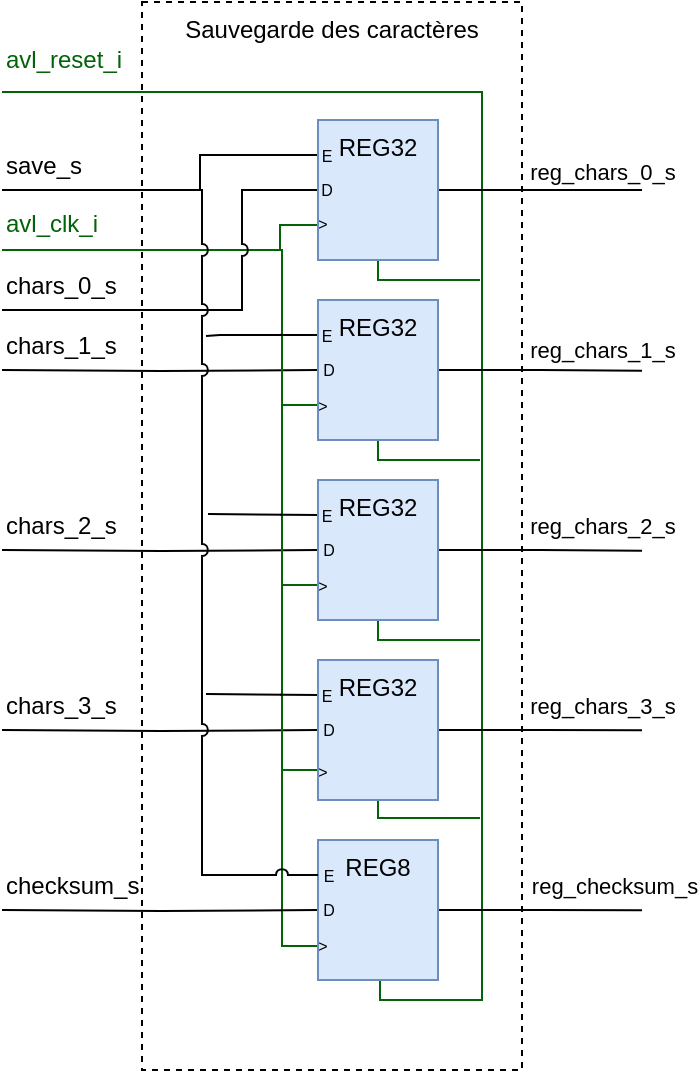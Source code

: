 <mxfile version="25.0.2">
  <diagram name="Page-1" id="7e0a89b8-554c-2b80-1dc8-d5c74ca68de4">
    <mxGraphModel dx="1167" dy="699" grid="1" gridSize="10" guides="1" tooltips="1" connect="1" arrows="1" fold="1" page="1" pageScale="1" pageWidth="1100" pageHeight="850" background="none" math="0" shadow="0">
      <root>
        <mxCell id="0" />
        <mxCell id="1" parent="0" />
        <mxCell id="XHX2PYXIuK75eWWbDR1B-70" value="Sauvegarde des caractères" style="rounded=0;whiteSpace=wrap;html=1;verticalAlign=top;dashed=1;" vertex="1" parent="1">
          <mxGeometry x="350" y="196" width="190" height="534" as="geometry" />
        </mxCell>
        <mxCell id="XHX2PYXIuK75eWWbDR1B-1" value="" style="endArrow=none;html=1;rounded=0;edgeStyle=orthogonalEdgeStyle;entryX=0;entryY=0.75;entryDx=0;entryDy=0;entryPerimeter=0;strokeColor=#026309;" edge="1" parent="1" target="XHX2PYXIuK75eWWbDR1B-28">
          <mxGeometry width="50" height="50" relative="1" as="geometry">
            <mxPoint x="280" y="320" as="sourcePoint" />
            <mxPoint x="439" y="367.5" as="targetPoint" />
            <Array as="points">
              <mxPoint x="420" y="320" />
              <mxPoint x="420" y="668" />
              <mxPoint x="439" y="668" />
            </Array>
          </mxGeometry>
        </mxCell>
        <mxCell id="XHX2PYXIuK75eWWbDR1B-3" value="avl_clk_i" style="text;strokeColor=none;align=left;fillColor=none;html=1;verticalAlign=middle;whiteSpace=wrap;rounded=0;fontColor=#026309;" vertex="1" parent="1">
          <mxGeometry x="280" y="292" width="70" height="30" as="geometry" />
        </mxCell>
        <mxCell id="XHX2PYXIuK75eWWbDR1B-4" value="" style="endArrow=none;html=1;rounded=0;edgeStyle=orthogonalEdgeStyle;entryX=0.5;entryY=1;entryDx=0;entryDy=0;entryPerimeter=0;strokeColor=#026309;" edge="1" parent="1" target="XHX2PYXIuK75eWWbDR1B-28">
          <mxGeometry width="50" height="50" relative="1" as="geometry">
            <mxPoint x="280" y="241" as="sourcePoint" />
            <mxPoint x="240" y="240" as="targetPoint" />
            <Array as="points">
              <mxPoint x="520" y="241" />
              <mxPoint x="520" y="695" />
              <mxPoint x="469" y="695" />
            </Array>
          </mxGeometry>
        </mxCell>
        <mxCell id="XHX2PYXIuK75eWWbDR1B-5" value="avl_reset_i" style="text;html=1;align=left;verticalAlign=middle;resizable=0;points=[];autosize=1;strokeColor=none;fillColor=none;fontColor=#026309;" vertex="1" parent="1">
          <mxGeometry x="280" y="210" width="80" height="30" as="geometry" />
        </mxCell>
        <mxCell id="XHX2PYXIuK75eWWbDR1B-8" value="save_s" style="text;strokeColor=none;align=left;fillColor=none;html=1;verticalAlign=middle;whiteSpace=wrap;rounded=0;" vertex="1" parent="1">
          <mxGeometry x="280" y="263" width="60" height="30" as="geometry" />
        </mxCell>
        <mxCell id="XHX2PYXIuK75eWWbDR1B-10" value="" style="endArrow=none;html=1;rounded=0;edgeStyle=orthogonalEdgeStyle;entryX=0;entryY=0.5;entryDx=0;entryDy=0;entryPerimeter=0;jumpStyle=arc;" edge="1" parent="1" target="XHX2PYXIuK75eWWbDR1B-24">
          <mxGeometry width="50" height="50" relative="1" as="geometry">
            <mxPoint x="280" y="350" as="sourcePoint" />
            <mxPoint x="240" y="350" as="targetPoint" />
            <Array as="points">
              <mxPoint x="400" y="350" />
              <mxPoint x="400" y="290" />
            </Array>
          </mxGeometry>
        </mxCell>
        <mxCell id="XHX2PYXIuK75eWWbDR1B-12" value="chars_0_s" style="text;html=1;align=left;verticalAlign=middle;resizable=0;points=[];autosize=1;strokeColor=none;fillColor=none;" vertex="1" parent="1">
          <mxGeometry x="280" y="323" width="80" height="30" as="geometry" />
        </mxCell>
        <mxCell id="XHX2PYXIuK75eWWbDR1B-14" value="" style="endArrow=none;html=1;rounded=0;entryX=0;entryY=0.5;entryDx=0;entryDy=0;entryPerimeter=0;edgeStyle=orthogonalEdgeStyle;" edge="1" parent="1" target="XHX2PYXIuK75eWWbDR1B-25">
          <mxGeometry width="50" height="50" relative="1" as="geometry">
            <mxPoint x="280" y="380" as="sourcePoint" />
            <mxPoint x="240" y="380" as="targetPoint" />
          </mxGeometry>
        </mxCell>
        <mxCell id="XHX2PYXIuK75eWWbDR1B-15" value="chars_1_s" style="text;html=1;align=left;verticalAlign=middle;resizable=0;points=[];autosize=1;strokeColor=none;fillColor=none;" vertex="1" parent="1">
          <mxGeometry x="280" y="353" width="80" height="30" as="geometry" />
        </mxCell>
        <mxCell id="XHX2PYXIuK75eWWbDR1B-16" value="" style="endArrow=none;html=1;rounded=0;edgeStyle=orthogonalEdgeStyle;entryX=0;entryY=0.5;entryDx=0;entryDy=0;entryPerimeter=0;" edge="1" parent="1" target="XHX2PYXIuK75eWWbDR1B-26">
          <mxGeometry width="50" height="50" relative="1" as="geometry">
            <mxPoint x="280" y="470" as="sourcePoint" />
            <mxPoint x="240" y="465" as="targetPoint" />
          </mxGeometry>
        </mxCell>
        <mxCell id="XHX2PYXIuK75eWWbDR1B-17" value="" style="endArrow=none;html=1;rounded=0;edgeStyle=orthogonalEdgeStyle;entryX=0;entryY=0.5;entryDx=0;entryDy=0;entryPerimeter=0;" edge="1" parent="1" target="XHX2PYXIuK75eWWbDR1B-27">
          <mxGeometry width="50" height="50" relative="1" as="geometry">
            <mxPoint x="280" y="560" as="sourcePoint" />
            <mxPoint x="240" y="564.17" as="targetPoint" />
          </mxGeometry>
        </mxCell>
        <mxCell id="XHX2PYXIuK75eWWbDR1B-18" value="" style="endArrow=none;html=1;rounded=0;edgeStyle=orthogonalEdgeStyle;entryX=0;entryY=0.5;entryDx=0;entryDy=0;entryPerimeter=0;" edge="1" parent="1" target="XHX2PYXIuK75eWWbDR1B-28">
          <mxGeometry width="50" height="50" relative="1" as="geometry">
            <mxPoint x="280" y="650" as="sourcePoint" />
            <mxPoint x="240" y="650" as="targetPoint" />
          </mxGeometry>
        </mxCell>
        <mxCell id="XHX2PYXIuK75eWWbDR1B-20" value="chars_2_s" style="text;html=1;align=left;verticalAlign=middle;resizable=0;points=[];autosize=1;strokeColor=none;fillColor=none;" vertex="1" parent="1">
          <mxGeometry x="280" y="443" width="80" height="30" as="geometry" />
        </mxCell>
        <mxCell id="XHX2PYXIuK75eWWbDR1B-22" value="chars_3_s" style="text;html=1;align=left;verticalAlign=middle;resizable=0;points=[];autosize=1;strokeColor=none;fillColor=none;" vertex="1" parent="1">
          <mxGeometry x="280" y="533" width="80" height="30" as="geometry" />
        </mxCell>
        <mxCell id="XHX2PYXIuK75eWWbDR1B-23" value="checksum_s" style="text;html=1;align=left;verticalAlign=middle;resizable=0;points=[];autosize=1;strokeColor=none;fillColor=none;" vertex="1" parent="1">
          <mxGeometry x="280" y="623" width="90" height="30" as="geometry" />
        </mxCell>
        <mxCell id="XHX2PYXIuK75eWWbDR1B-29" style="edgeStyle=orthogonalEdgeStyle;rounded=0;orthogonalLoop=1;jettySize=auto;html=1;exitX=0;exitY=0.75;exitDx=0;exitDy=0;exitPerimeter=0;jumpStyle=arc;endArrow=none;endFill=0;strokeColor=#026309;" edge="1" parent="1" source="XHX2PYXIuK75eWWbDR1B-24">
          <mxGeometry relative="1" as="geometry">
            <mxPoint x="419" y="320" as="targetPoint" />
            <Array as="points">
              <mxPoint x="419" y="308" />
            </Array>
          </mxGeometry>
        </mxCell>
        <mxCell id="XHX2PYXIuK75eWWbDR1B-37" style="edgeStyle=orthogonalEdgeStyle;rounded=0;orthogonalLoop=1;jettySize=auto;html=1;exitX=0;exitY=0.25;exitDx=0;exitDy=0;exitPerimeter=0;endArrow=none;endFill=0;" edge="1" parent="1" source="XHX2PYXIuK75eWWbDR1B-24">
          <mxGeometry relative="1" as="geometry">
            <mxPoint x="379" y="290" as="targetPoint" />
            <Array as="points">
              <mxPoint x="379" y="273" />
            </Array>
          </mxGeometry>
        </mxCell>
        <mxCell id="XHX2PYXIuK75eWWbDR1B-38" style="edgeStyle=orthogonalEdgeStyle;rounded=0;orthogonalLoop=1;jettySize=auto;html=1;exitX=0.5;exitY=1;exitDx=0;exitDy=0;exitPerimeter=0;strokeColor=#026309;endArrow=none;endFill=0;" edge="1" parent="1" source="XHX2PYXIuK75eWWbDR1B-24">
          <mxGeometry relative="1" as="geometry">
            <mxPoint x="519" y="335" as="targetPoint" />
            <Array as="points">
              <mxPoint x="468" y="335" />
            </Array>
          </mxGeometry>
        </mxCell>
        <mxCell id="XHX2PYXIuK75eWWbDR1B-60" style="edgeStyle=orthogonalEdgeStyle;rounded=0;orthogonalLoop=1;jettySize=auto;html=1;exitX=1;exitY=0.5;exitDx=0;exitDy=0;exitPerimeter=0;fontColor=#026309;endArrow=none;endFill=0;" edge="1" parent="1" source="XHX2PYXIuK75eWWbDR1B-24">
          <mxGeometry relative="1" as="geometry">
            <mxPoint x="600" y="290" as="targetPoint" />
          </mxGeometry>
        </mxCell>
        <mxCell id="XHX2PYXIuK75eWWbDR1B-63" value="reg_chars_0_s" style="edgeLabel;html=1;align=center;verticalAlign=middle;resizable=0;points=[];" vertex="1" connectable="0" parent="XHX2PYXIuK75eWWbDR1B-60">
          <mxGeometry x="0.29" y="-1" relative="1" as="geometry">
            <mxPoint x="16" y="-11" as="offset" />
          </mxGeometry>
        </mxCell>
        <mxCell id="XHX2PYXIuK75eWWbDR1B-24" value="REG32" style="rounded=0;whiteSpace=wrap;html=1;verticalAlign=top;fillColor=#dae8fc;strokeColor=#6c8ebf;points=[[0,0.25,0,0,0],[0,0.5,0,0,0],[0,0.75,0,0,0],[0.5,1,0,0,0],[1,0.5,0,0,0]];" vertex="1" parent="1">
          <mxGeometry x="438" y="255" width="60" height="70" as="geometry" />
        </mxCell>
        <mxCell id="XHX2PYXIuK75eWWbDR1B-30" style="edgeStyle=orthogonalEdgeStyle;rounded=0;orthogonalLoop=1;jettySize=auto;html=1;exitX=0;exitY=0.75;exitDx=0;exitDy=0;exitPerimeter=0;endArrow=none;endFill=0;strokeColor=#026309;" edge="1" parent="1" source="XHX2PYXIuK75eWWbDR1B-25">
          <mxGeometry relative="1" as="geometry">
            <mxPoint x="419" y="362.4" as="targetPoint" />
            <Array as="points">
              <mxPoint x="420" y="398" />
              <mxPoint x="420" y="362" />
            </Array>
          </mxGeometry>
        </mxCell>
        <mxCell id="XHX2PYXIuK75eWWbDR1B-36" style="edgeStyle=orthogonalEdgeStyle;rounded=0;orthogonalLoop=1;jettySize=auto;html=1;exitX=0;exitY=0.25;exitDx=0;exitDy=0;exitPerimeter=0;endArrow=none;endFill=0;" edge="1" parent="1" source="XHX2PYXIuK75eWWbDR1B-25">
          <mxGeometry relative="1" as="geometry">
            <mxPoint x="382" y="363" as="targetPoint" />
            <Array as="points">
              <mxPoint x="389" y="363" />
              <mxPoint x="379" y="363" />
            </Array>
          </mxGeometry>
        </mxCell>
        <mxCell id="XHX2PYXIuK75eWWbDR1B-39" style="edgeStyle=orthogonalEdgeStyle;rounded=0;orthogonalLoop=1;jettySize=auto;html=1;exitX=0.5;exitY=1;exitDx=0;exitDy=0;exitPerimeter=0;strokeColor=#026309;endArrow=none;endFill=0;" edge="1" parent="1" source="XHX2PYXIuK75eWWbDR1B-25">
          <mxGeometry relative="1" as="geometry">
            <mxPoint x="519" y="425" as="targetPoint" />
            <Array as="points">
              <mxPoint x="468" y="425" />
              <mxPoint x="519" y="425" />
            </Array>
          </mxGeometry>
        </mxCell>
        <mxCell id="XHX2PYXIuK75eWWbDR1B-61" style="edgeStyle=orthogonalEdgeStyle;rounded=0;orthogonalLoop=1;jettySize=auto;html=1;exitX=1;exitY=0.5;exitDx=0;exitDy=0;exitPerimeter=0;fontColor=#026309;endArrow=none;endFill=0;" edge="1" parent="1" source="XHX2PYXIuK75eWWbDR1B-25">
          <mxGeometry relative="1" as="geometry">
            <mxPoint x="600" y="380.333" as="targetPoint" />
          </mxGeometry>
        </mxCell>
        <mxCell id="XHX2PYXIuK75eWWbDR1B-25" value="REG32" style="rounded=0;whiteSpace=wrap;html=1;verticalAlign=top;fillColor=#dae8fc;strokeColor=#6c8ebf;points=[[0,0.25,0,0,0],[0,0.5,0,0,0],[0,0.75,0,0,0],[0.5,1,0,0,0],[1,0.5,0,0,0]];" vertex="1" parent="1">
          <mxGeometry x="438" y="345" width="60" height="70" as="geometry" />
        </mxCell>
        <mxCell id="XHX2PYXIuK75eWWbDR1B-31" style="edgeStyle=orthogonalEdgeStyle;rounded=0;orthogonalLoop=1;jettySize=auto;html=1;exitX=0;exitY=0.75;exitDx=0;exitDy=0;exitPerimeter=0;endArrow=none;endFill=0;strokeColor=#026309;" edge="1" parent="1" source="XHX2PYXIuK75eWWbDR1B-26">
          <mxGeometry relative="1" as="geometry">
            <mxPoint x="419" y="452.4" as="targetPoint" />
            <Array as="points">
              <mxPoint x="420" y="488" />
              <mxPoint x="420" y="452" />
            </Array>
          </mxGeometry>
        </mxCell>
        <mxCell id="XHX2PYXIuK75eWWbDR1B-35" style="edgeStyle=orthogonalEdgeStyle;rounded=0;orthogonalLoop=1;jettySize=auto;html=1;exitX=0;exitY=0.25;exitDx=0;exitDy=0;exitPerimeter=0;endArrow=none;endFill=0;" edge="1" parent="1" source="XHX2PYXIuK75eWWbDR1B-26">
          <mxGeometry relative="1" as="geometry">
            <mxPoint x="383" y="452" as="targetPoint" />
          </mxGeometry>
        </mxCell>
        <mxCell id="XHX2PYXIuK75eWWbDR1B-40" style="edgeStyle=orthogonalEdgeStyle;rounded=0;orthogonalLoop=1;jettySize=auto;html=1;exitX=0.5;exitY=1;exitDx=0;exitDy=0;exitPerimeter=0;strokeColor=#026309;endArrow=none;endFill=0;" edge="1" parent="1" source="XHX2PYXIuK75eWWbDR1B-26">
          <mxGeometry relative="1" as="geometry">
            <mxPoint x="519" y="515" as="targetPoint" />
            <Array as="points">
              <mxPoint x="468" y="515" />
            </Array>
          </mxGeometry>
        </mxCell>
        <mxCell id="XHX2PYXIuK75eWWbDR1B-62" style="edgeStyle=orthogonalEdgeStyle;rounded=0;orthogonalLoop=1;jettySize=auto;html=1;exitX=1;exitY=0.5;exitDx=0;exitDy=0;exitPerimeter=0;fontColor=#026309;endArrow=none;endFill=0;" edge="1" parent="1" source="XHX2PYXIuK75eWWbDR1B-26">
          <mxGeometry relative="1" as="geometry">
            <mxPoint x="600" y="470.333" as="targetPoint" />
          </mxGeometry>
        </mxCell>
        <mxCell id="XHX2PYXIuK75eWWbDR1B-26" value="REG32" style="rounded=0;whiteSpace=wrap;html=1;verticalAlign=top;fillColor=#dae8fc;strokeColor=#6c8ebf;points=[[0,0.25,0,0,0],[0,0.5,0,0,0],[0,0.75,0,0,0],[0.5,1,0,0,0],[1,0.5,0,0,0]];" vertex="1" parent="1">
          <mxGeometry x="438" y="435" width="60" height="70" as="geometry" />
        </mxCell>
        <mxCell id="XHX2PYXIuK75eWWbDR1B-32" style="edgeStyle=orthogonalEdgeStyle;rounded=0;orthogonalLoop=1;jettySize=auto;html=1;exitX=0;exitY=0.75;exitDx=0;exitDy=0;exitPerimeter=0;endArrow=none;endFill=0;strokeColor=#026309;" edge="1" parent="1" source="XHX2PYXIuK75eWWbDR1B-27">
          <mxGeometry relative="1" as="geometry">
            <mxPoint x="419" y="542.4" as="targetPoint" />
            <Array as="points">
              <mxPoint x="438" y="580" />
              <mxPoint x="420" y="580" />
              <mxPoint x="420" y="542" />
            </Array>
          </mxGeometry>
        </mxCell>
        <mxCell id="XHX2PYXIuK75eWWbDR1B-34" style="edgeStyle=orthogonalEdgeStyle;rounded=0;orthogonalLoop=1;jettySize=auto;html=1;exitX=0;exitY=0.25;exitDx=0;exitDy=0;exitPerimeter=0;endArrow=none;endFill=0;" edge="1" parent="1" source="XHX2PYXIuK75eWWbDR1B-27">
          <mxGeometry relative="1" as="geometry">
            <mxPoint x="382" y="542" as="targetPoint" />
          </mxGeometry>
        </mxCell>
        <mxCell id="XHX2PYXIuK75eWWbDR1B-41" style="edgeStyle=orthogonalEdgeStyle;rounded=0;orthogonalLoop=1;jettySize=auto;html=1;exitX=0.5;exitY=1;exitDx=0;exitDy=0;exitPerimeter=0;strokeColor=#026309;endArrow=none;endFill=0;" edge="1" parent="1" source="XHX2PYXIuK75eWWbDR1B-27">
          <mxGeometry relative="1" as="geometry">
            <mxPoint x="519" y="604" as="targetPoint" />
            <Array as="points">
              <mxPoint x="468" y="604" />
              <mxPoint x="519" y="604" />
            </Array>
          </mxGeometry>
        </mxCell>
        <mxCell id="XHX2PYXIuK75eWWbDR1B-66" style="edgeStyle=orthogonalEdgeStyle;rounded=0;orthogonalLoop=1;jettySize=auto;html=1;exitX=1;exitY=0.5;exitDx=0;exitDy=0;exitPerimeter=0;fontColor=#026309;endArrow=none;endFill=0;" edge="1" parent="1" source="XHX2PYXIuK75eWWbDR1B-27">
          <mxGeometry relative="1" as="geometry">
            <mxPoint x="600" y="560.125" as="targetPoint" />
          </mxGeometry>
        </mxCell>
        <mxCell id="XHX2PYXIuK75eWWbDR1B-27" value="REG32" style="rounded=0;whiteSpace=wrap;html=1;verticalAlign=top;fillColor=#dae8fc;strokeColor=#6c8ebf;points=[[0,0.25,0,0,0],[0,0.5,0,0,0],[0,0.75,0,0,0],[0.5,1,0,0,0],[1,0.5,0,0,0]];" vertex="1" parent="1">
          <mxGeometry x="438" y="525" width="60" height="70" as="geometry" />
        </mxCell>
        <mxCell id="XHX2PYXIuK75eWWbDR1B-68" style="edgeStyle=orthogonalEdgeStyle;rounded=0;orthogonalLoop=1;jettySize=auto;html=1;exitX=1;exitY=0.5;exitDx=0;exitDy=0;exitPerimeter=0;fontColor=#026309;endArrow=none;endFill=0;" edge="1" parent="1" source="XHX2PYXIuK75eWWbDR1B-28">
          <mxGeometry relative="1" as="geometry">
            <mxPoint x="600" y="650.125" as="targetPoint" />
          </mxGeometry>
        </mxCell>
        <mxCell id="XHX2PYXIuK75eWWbDR1B-28" value="REG8" style="rounded=0;whiteSpace=wrap;html=1;verticalAlign=top;fillColor=#dae8fc;strokeColor=#6c8ebf;points=[[0,0.25,0,0,0],[0,0.5,0,0,0],[0,0.75,0,0,0],[0.5,1,0,0,0],[1,0.5,0,0,0]];" vertex="1" parent="1">
          <mxGeometry x="438" y="615" width="60" height="70" as="geometry" />
        </mxCell>
        <mxCell id="XHX2PYXIuK75eWWbDR1B-33" value="" style="endArrow=none;html=1;rounded=0;edgeStyle=orthogonalEdgeStyle;entryX=0;entryY=0.25;entryDx=0;entryDy=0;entryPerimeter=0;jumpStyle=arc;" edge="1" parent="1" target="XHX2PYXIuK75eWWbDR1B-28">
          <mxGeometry width="50" height="50" relative="1" as="geometry">
            <mxPoint x="280" y="290" as="sourcePoint" />
            <mxPoint x="439" y="229" as="targetPoint" />
            <Array as="points">
              <mxPoint x="380" y="290" />
              <mxPoint x="380" y="633" />
            </Array>
          </mxGeometry>
        </mxCell>
        <mxCell id="XHX2PYXIuK75eWWbDR1B-43" value="E" style="text;html=1;align=center;verticalAlign=middle;resizable=0;points=[];autosize=1;strokeColor=none;fillColor=none;fontSize=8;" vertex="1" parent="1">
          <mxGeometry x="427" y="263" width="30" height="20" as="geometry" />
        </mxCell>
        <mxCell id="XHX2PYXIuK75eWWbDR1B-44" value="E" style="text;html=1;align=center;verticalAlign=middle;resizable=0;points=[];autosize=1;strokeColor=none;fillColor=none;fontSize=8;" vertex="1" parent="1">
          <mxGeometry x="427" y="353" width="30" height="20" as="geometry" />
        </mxCell>
        <mxCell id="XHX2PYXIuK75eWWbDR1B-45" value="E" style="text;html=1;align=center;verticalAlign=middle;resizable=0;points=[];autosize=1;strokeColor=none;fillColor=none;fontSize=8;" vertex="1" parent="1">
          <mxGeometry x="427" y="443" width="30" height="20" as="geometry" />
        </mxCell>
        <mxCell id="XHX2PYXIuK75eWWbDR1B-46" value="E" style="text;html=1;align=center;verticalAlign=middle;resizable=0;points=[];autosize=1;strokeColor=none;fillColor=none;fontSize=8;" vertex="1" parent="1">
          <mxGeometry x="428" y="623" width="30" height="20" as="geometry" />
        </mxCell>
        <mxCell id="XHX2PYXIuK75eWWbDR1B-47" value="E" style="text;html=1;align=center;verticalAlign=middle;resizable=0;points=[];autosize=1;strokeColor=none;fillColor=none;fontSize=8;" vertex="1" parent="1">
          <mxGeometry x="427" y="533" width="30" height="20" as="geometry" />
        </mxCell>
        <mxCell id="XHX2PYXIuK75eWWbDR1B-48" value="D" style="text;html=1;align=center;verticalAlign=middle;resizable=0;points=[];autosize=1;strokeColor=none;fillColor=none;fontSize=8;" vertex="1" parent="1">
          <mxGeometry x="427" y="280" width="30" height="20" as="geometry" />
        </mxCell>
        <mxCell id="XHX2PYXIuK75eWWbDR1B-49" value="D" style="text;html=1;align=center;verticalAlign=middle;resizable=0;points=[];autosize=1;strokeColor=none;fillColor=none;fontSize=8;" vertex="1" parent="1">
          <mxGeometry x="428" y="370" width="30" height="20" as="geometry" />
        </mxCell>
        <mxCell id="XHX2PYXIuK75eWWbDR1B-50" value="D" style="text;html=1;align=center;verticalAlign=middle;resizable=0;points=[];autosize=1;strokeColor=none;fillColor=none;fontSize=8;" vertex="1" parent="1">
          <mxGeometry x="428" y="460" width="30" height="20" as="geometry" />
        </mxCell>
        <mxCell id="XHX2PYXIuK75eWWbDR1B-52" value="D" style="text;html=1;align=center;verticalAlign=middle;resizable=0;points=[];autosize=1;strokeColor=none;fillColor=none;fontSize=8;" vertex="1" parent="1">
          <mxGeometry x="428" y="550" width="30" height="20" as="geometry" />
        </mxCell>
        <mxCell id="XHX2PYXIuK75eWWbDR1B-53" value="D" style="text;html=1;align=center;verticalAlign=middle;resizable=0;points=[];autosize=1;strokeColor=none;fillColor=none;fontSize=8;" vertex="1" parent="1">
          <mxGeometry x="428" y="640" width="30" height="20" as="geometry" />
        </mxCell>
        <mxCell id="XHX2PYXIuK75eWWbDR1B-54" value="&amp;gt;" style="text;html=1;align=center;verticalAlign=middle;resizable=0;points=[];autosize=1;strokeColor=none;fillColor=none;fontSize=8;" vertex="1" parent="1">
          <mxGeometry x="425" y="658" width="30" height="20" as="geometry" />
        </mxCell>
        <mxCell id="XHX2PYXIuK75eWWbDR1B-55" value="&amp;gt;" style="text;html=1;align=center;verticalAlign=middle;resizable=0;points=[];autosize=1;strokeColor=none;fillColor=none;fontSize=8;" vertex="1" parent="1">
          <mxGeometry x="425" y="571" width="30" height="20" as="geometry" />
        </mxCell>
        <mxCell id="XHX2PYXIuK75eWWbDR1B-56" value="&amp;gt;" style="text;html=1;align=center;verticalAlign=middle;resizable=0;points=[];autosize=1;strokeColor=none;fillColor=none;fontSize=8;" vertex="1" parent="1">
          <mxGeometry x="425" y="478" width="30" height="20" as="geometry" />
        </mxCell>
        <mxCell id="XHX2PYXIuK75eWWbDR1B-58" value="&amp;gt;" style="text;html=1;align=center;verticalAlign=middle;resizable=0;points=[];autosize=1;strokeColor=none;fillColor=none;fontSize=8;" vertex="1" parent="1">
          <mxGeometry x="425" y="388" width="30" height="20" as="geometry" />
        </mxCell>
        <mxCell id="XHX2PYXIuK75eWWbDR1B-59" value="&amp;gt;" style="text;html=1;align=center;verticalAlign=middle;resizable=0;points=[];autosize=1;strokeColor=none;fillColor=none;fontSize=8;" vertex="1" parent="1">
          <mxGeometry x="425" y="297" width="30" height="20" as="geometry" />
        </mxCell>
        <mxCell id="XHX2PYXIuK75eWWbDR1B-64" value="reg_chars_1_s" style="edgeLabel;html=1;align=center;verticalAlign=middle;resizable=0;points=[];" vertex="1" connectable="0" parent="1">
          <mxGeometry x="579.999" y="369.995" as="geometry" />
        </mxCell>
        <mxCell id="XHX2PYXIuK75eWWbDR1B-65" value="reg_chars_2_s" style="edgeLabel;html=1;align=center;verticalAlign=middle;resizable=0;points=[];" vertex="1" connectable="0" parent="1">
          <mxGeometry x="579.999" y="457.995" as="geometry" />
        </mxCell>
        <mxCell id="XHX2PYXIuK75eWWbDR1B-67" value="reg_chars_3_s" style="edgeLabel;html=1;align=center;verticalAlign=middle;resizable=0;points=[];" vertex="1" connectable="0" parent="1">
          <mxGeometry x="579.999" y="547.995" as="geometry" />
        </mxCell>
        <mxCell id="XHX2PYXIuK75eWWbDR1B-69" value="reg_checksum_s" style="edgeLabel;html=1;align=center;verticalAlign=middle;resizable=0;points=[];" vertex="1" connectable="0" parent="1">
          <mxGeometry x="585.999" y="637.995" as="geometry" />
        </mxCell>
      </root>
    </mxGraphModel>
  </diagram>
</mxfile>
